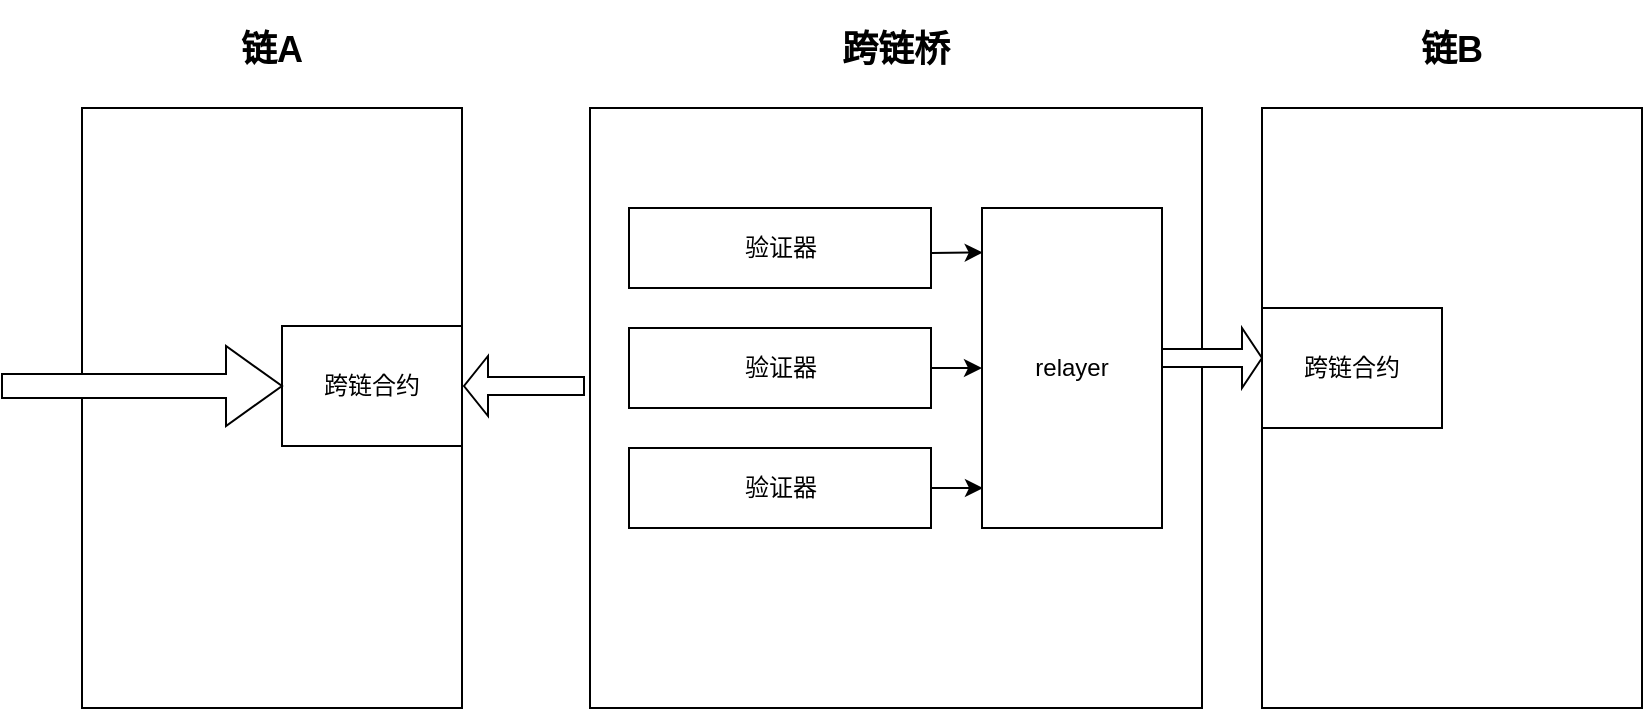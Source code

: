<mxfile version="24.0.2" type="github">
  <diagram name="第 1 页" id="pYIGvLJ2iA0e7sMpxXfe">
    <mxGraphModel dx="1060" dy="601" grid="1" gridSize="10" guides="1" tooltips="1" connect="1" arrows="1" fold="1" page="1" pageScale="1" pageWidth="827" pageHeight="1169" math="0" shadow="0">
      <root>
        <mxCell id="0" />
        <mxCell id="1" parent="0" />
        <mxCell id="SSwoLiU7IabvUppJNZOK-1" value="&lt;h2&gt;链A&lt;/h2&gt;" style="rounded=0;whiteSpace=wrap;html=1;align=center;labelPosition=center;verticalLabelPosition=top;verticalAlign=bottom;" vertex="1" parent="1">
          <mxGeometry x="160" y="70" width="190" height="300" as="geometry" />
        </mxCell>
        <mxCell id="SSwoLiU7IabvUppJNZOK-2" value="&lt;h2&gt;跨链桥&lt;/h2&gt;" style="rounded=0;whiteSpace=wrap;html=1;align=center;labelPosition=center;verticalLabelPosition=top;verticalAlign=bottom;" vertex="1" parent="1">
          <mxGeometry x="414" y="70" width="306" height="300" as="geometry" />
        </mxCell>
        <mxCell id="SSwoLiU7IabvUppJNZOK-6" value="&lt;h2&gt;链B&lt;/h2&gt;" style="rounded=0;whiteSpace=wrap;html=1;align=center;labelPosition=center;verticalLabelPosition=top;verticalAlign=bottom;" vertex="1" parent="1">
          <mxGeometry x="750" y="70" width="190" height="300" as="geometry" />
        </mxCell>
        <mxCell id="SSwoLiU7IabvUppJNZOK-9" value="跨链合约" style="rounded=0;whiteSpace=wrap;html=1;" vertex="1" parent="1">
          <mxGeometry x="260" y="179" width="90" height="60" as="geometry" />
        </mxCell>
        <mxCell id="SSwoLiU7IabvUppJNZOK-11" value="" style="shape=singleArrow;whiteSpace=wrap;html=1;" vertex="1" parent="1">
          <mxGeometry x="120" y="189" width="140" height="40" as="geometry" />
        </mxCell>
        <mxCell id="SSwoLiU7IabvUppJNZOK-12" value="验证器" style="rounded=0;whiteSpace=wrap;html=1;" vertex="1" parent="1">
          <mxGeometry x="433.5" y="120" width="151" height="40" as="geometry" />
        </mxCell>
        <mxCell id="SSwoLiU7IabvUppJNZOK-19" value="" style="edgeStyle=orthogonalEdgeStyle;rounded=0;orthogonalLoop=1;jettySize=auto;html=1;" edge="1" parent="1" source="SSwoLiU7IabvUppJNZOK-13" target="SSwoLiU7IabvUppJNZOK-15">
          <mxGeometry relative="1" as="geometry" />
        </mxCell>
        <mxCell id="SSwoLiU7IabvUppJNZOK-13" value="验证器" style="rounded=0;whiteSpace=wrap;html=1;" vertex="1" parent="1">
          <mxGeometry x="433.5" y="180" width="151" height="40" as="geometry" />
        </mxCell>
        <mxCell id="SSwoLiU7IabvUppJNZOK-14" value="验证器" style="rounded=0;whiteSpace=wrap;html=1;" vertex="1" parent="1">
          <mxGeometry x="433.5" y="240" width="151" height="40" as="geometry" />
        </mxCell>
        <mxCell id="SSwoLiU7IabvUppJNZOK-15" value="relayer" style="rounded=0;whiteSpace=wrap;html=1;" vertex="1" parent="1">
          <mxGeometry x="610" y="120" width="90" height="160" as="geometry" />
        </mxCell>
        <mxCell id="SSwoLiU7IabvUppJNZOK-21" value="" style="endArrow=classic;html=1;rounded=0;exitX=1.002;exitY=0.562;exitDx=0;exitDy=0;exitPerimeter=0;entryX=0.004;entryY=0.139;entryDx=0;entryDy=0;entryPerimeter=0;" edge="1" parent="1" source="SSwoLiU7IabvUppJNZOK-12" target="SSwoLiU7IabvUppJNZOK-15">
          <mxGeometry width="50" height="50" relative="1" as="geometry">
            <mxPoint x="590" y="140" as="sourcePoint" />
            <mxPoint x="610" y="120" as="targetPoint" />
          </mxGeometry>
        </mxCell>
        <mxCell id="SSwoLiU7IabvUppJNZOK-22" value="" style="edgeStyle=orthogonalEdgeStyle;rounded=0;orthogonalLoop=1;jettySize=auto;html=1;exitX=1;exitY=0.5;exitDx=0;exitDy=0;entryX=0.006;entryY=0.872;entryDx=0;entryDy=0;entryPerimeter=0;" edge="1" parent="1" source="SSwoLiU7IabvUppJNZOK-14" target="SSwoLiU7IabvUppJNZOK-15">
          <mxGeometry relative="1" as="geometry">
            <mxPoint x="595" y="210" as="sourcePoint" />
            <mxPoint x="620" y="210" as="targetPoint" />
          </mxGeometry>
        </mxCell>
        <mxCell id="SSwoLiU7IabvUppJNZOK-23" value="跨链合约" style="rounded=0;whiteSpace=wrap;html=1;" vertex="1" parent="1">
          <mxGeometry x="750" y="170" width="90" height="60" as="geometry" />
        </mxCell>
        <mxCell id="SSwoLiU7IabvUppJNZOK-24" value="" style="shape=singleArrow;whiteSpace=wrap;html=1;" vertex="1" parent="1">
          <mxGeometry x="700" y="180" width="50" height="30" as="geometry" />
        </mxCell>
        <mxCell id="SSwoLiU7IabvUppJNZOK-26" value="" style="shape=singleArrow;whiteSpace=wrap;html=1;rotation=-180;" vertex="1" parent="1">
          <mxGeometry x="351" y="194" width="60" height="30" as="geometry" />
        </mxCell>
      </root>
    </mxGraphModel>
  </diagram>
</mxfile>
